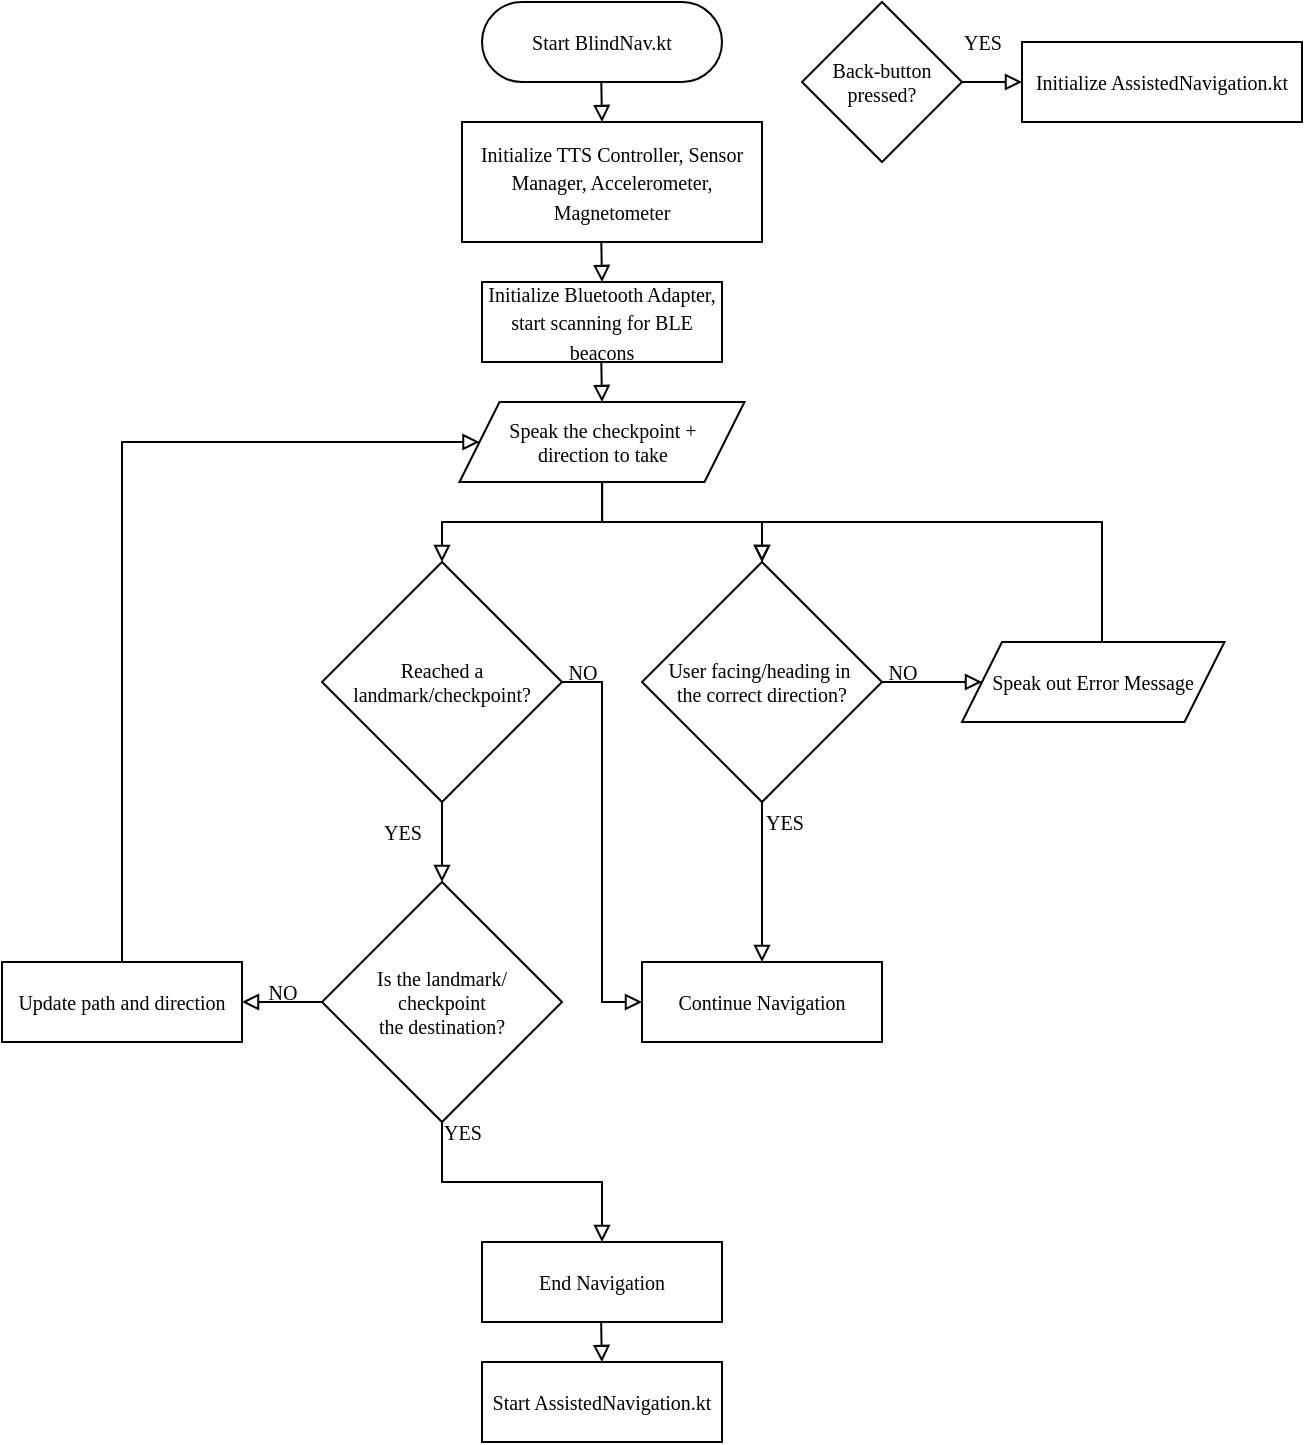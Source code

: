 <mxfile version="20.8.3" type="device"><diagram id="C5RBs43oDa-KdzZeNtuy" name="Page-1"><mxGraphModel dx="628" dy="618" grid="1" gridSize="10" guides="1" tooltips="1" connect="1" arrows="1" fold="1" page="1" pageScale="1" pageWidth="827" pageHeight="1169" math="0" shadow="0"><root><mxCell id="WIyWlLk6GJQsqaUBKTNV-0"/><mxCell id="WIyWlLk6GJQsqaUBKTNV-1" parent="WIyWlLk6GJQsqaUBKTNV-0"/><mxCell id="q4UdT9tsgyTZ3_1nQJ-w-0" value="&lt;font size=&quot;1&quot; face=&quot;Times New Roman&quot;&gt;Start BlindNav.kt&lt;/font&gt;" style="rounded=1;whiteSpace=wrap;html=1;fontSize=12;glass=0;strokeWidth=1;shadow=0;arcSize=50;" vertex="1" parent="WIyWlLk6GJQsqaUBKTNV-1"><mxGeometry x="360" y="160" width="120" height="40" as="geometry"/></mxCell><mxCell id="q4UdT9tsgyTZ3_1nQJ-w-1" value="&lt;span style=&quot;border-color: var(--border-color);&quot;&gt;&lt;font style=&quot;font-size: 10px;&quot;&gt;Initialize TTS Controller, Sensor Manager, Accelerometer, Magnetometer&lt;/font&gt;&lt;/span&gt;" style="rounded=0;whiteSpace=wrap;html=1;fontFamily=Times New Roman;fontSize=12;" vertex="1" parent="WIyWlLk6GJQsqaUBKTNV-1"><mxGeometry x="350" y="220" width="150" height="60" as="geometry"/></mxCell><mxCell id="q4UdT9tsgyTZ3_1nQJ-w-13" value="&lt;span style=&quot;border-color: var(--border-color);&quot;&gt;&lt;font style=&quot;font-size: 10px;&quot;&gt;Initialize AssistedNavigation.kt&lt;/font&gt;&lt;/span&gt;" style="rounded=0;whiteSpace=wrap;html=1;fontFamily=Times New Roman;fontSize=12;" vertex="1" parent="WIyWlLk6GJQsqaUBKTNV-1"><mxGeometry x="630" y="180" width="140" height="40" as="geometry"/></mxCell><mxCell id="q4UdT9tsgyTZ3_1nQJ-w-22" value="NO" style="text;html=1;align=center;verticalAlign=middle;resizable=0;points=[];autosize=1;strokeColor=none;fillColor=none;fontSize=10;fontFamily=Times New Roman;" vertex="1" parent="WIyWlLk6GJQsqaUBKTNV-1"><mxGeometry x="390" y="480" width="40" height="30" as="geometry"/></mxCell><mxCell id="q4UdT9tsgyTZ3_1nQJ-w-26" value="YES" style="text;html=1;align=center;verticalAlign=middle;resizable=0;points=[];autosize=1;strokeColor=none;fillColor=none;fontSize=10;fontFamily=Times New Roman;" vertex="1" parent="WIyWlLk6GJQsqaUBKTNV-1"><mxGeometry x="590" y="165" width="40" height="30" as="geometry"/></mxCell><mxCell id="q4UdT9tsgyTZ3_1nQJ-w-42" value="" style="edgeStyle=orthogonalEdgeStyle;rounded=0;orthogonalLoop=1;jettySize=auto;html=1;fontFamily=Times New Roman;fontSize=10;endArrow=block;endFill=0;" edge="1" parent="WIyWlLk6GJQsqaUBKTNV-1" source="q4UdT9tsgyTZ3_1nQJ-w-27" target="q4UdT9tsgyTZ3_1nQJ-w-13"><mxGeometry relative="1" as="geometry"/></mxCell><mxCell id="q4UdT9tsgyTZ3_1nQJ-w-27" value="Back-button pressed?" style="rhombus;whiteSpace=wrap;html=1;fontFamily=Times New Roman;fontSize=10;" vertex="1" parent="WIyWlLk6GJQsqaUBKTNV-1"><mxGeometry x="520" y="160" width="80" height="80" as="geometry"/></mxCell><mxCell id="q4UdT9tsgyTZ3_1nQJ-w-97" style="edgeStyle=orthogonalEdgeStyle;rounded=0;sketch=0;orthogonalLoop=1;jettySize=auto;html=1;fontFamily=Times New Roman;fontSize=10;endArrow=block;endFill=0;" edge="1" parent="WIyWlLk6GJQsqaUBKTNV-1" source="q4UdT9tsgyTZ3_1nQJ-w-28" target="q4UdT9tsgyTZ3_1nQJ-w-38"><mxGeometry relative="1" as="geometry"/></mxCell><mxCell id="q4UdT9tsgyTZ3_1nQJ-w-98" style="edgeStyle=orthogonalEdgeStyle;rounded=0;sketch=0;orthogonalLoop=1;jettySize=auto;html=1;entryX=0;entryY=0.5;entryDx=0;entryDy=0;fontFamily=Times New Roman;fontSize=10;endArrow=block;endFill=0;" edge="1" parent="WIyWlLk6GJQsqaUBKTNV-1" source="q4UdT9tsgyTZ3_1nQJ-w-28" target="q4UdT9tsgyTZ3_1nQJ-w-29"><mxGeometry relative="1" as="geometry"/></mxCell><mxCell id="q4UdT9tsgyTZ3_1nQJ-w-28" value="User facing/heading in&amp;nbsp;&lt;br&gt;the correct direction?" style="rhombus;whiteSpace=wrap;html=1;fontFamily=Times New Roman;fontSize=10;" vertex="1" parent="WIyWlLk6GJQsqaUBKTNV-1"><mxGeometry x="440" y="440" width="120" height="120" as="geometry"/></mxCell><mxCell id="q4UdT9tsgyTZ3_1nQJ-w-101" style="edgeStyle=orthogonalEdgeStyle;rounded=0;sketch=0;orthogonalLoop=1;jettySize=auto;html=1;entryX=0.5;entryY=0;entryDx=0;entryDy=0;fontFamily=Times New Roman;fontSize=10;endArrow=block;endFill=0;" edge="1" parent="WIyWlLk6GJQsqaUBKTNV-1" source="q4UdT9tsgyTZ3_1nQJ-w-29" target="q4UdT9tsgyTZ3_1nQJ-w-28"><mxGeometry relative="1" as="geometry"><Array as="points"><mxPoint x="670" y="420"/><mxPoint x="500" y="420"/></Array></mxGeometry></mxCell><mxCell id="q4UdT9tsgyTZ3_1nQJ-w-29" value="Speak out Error Message" style="shape=parallelogram;perimeter=parallelogramPerimeter;whiteSpace=wrap;html=1;fixedSize=1;fontFamily=Times New Roman;fontSize=10;" vertex="1" parent="WIyWlLk6GJQsqaUBKTNV-1"><mxGeometry x="600" y="480" width="131.25" height="40" as="geometry"/></mxCell><mxCell id="q4UdT9tsgyTZ3_1nQJ-w-88" style="edgeStyle=orthogonalEdgeStyle;rounded=0;sketch=0;orthogonalLoop=1;jettySize=auto;html=1;entryX=0.5;entryY=0;entryDx=0;entryDy=0;fontFamily=Times New Roman;fontSize=10;endArrow=block;endFill=0;" edge="1" parent="WIyWlLk6GJQsqaUBKTNV-1" source="q4UdT9tsgyTZ3_1nQJ-w-30" target="q4UdT9tsgyTZ3_1nQJ-w-41"><mxGeometry relative="1" as="geometry"/></mxCell><mxCell id="q4UdT9tsgyTZ3_1nQJ-w-89" style="edgeStyle=orthogonalEdgeStyle;rounded=0;sketch=0;orthogonalLoop=1;jettySize=auto;html=1;fontFamily=Times New Roman;fontSize=10;endArrow=block;endFill=0;" edge="1" parent="WIyWlLk6GJQsqaUBKTNV-1" source="q4UdT9tsgyTZ3_1nQJ-w-30" target="q4UdT9tsgyTZ3_1nQJ-w-28"><mxGeometry relative="1" as="geometry"/></mxCell><mxCell id="q4UdT9tsgyTZ3_1nQJ-w-30" value="Speak the checkpoint + &lt;br&gt;direction to take" style="shape=parallelogram;perimeter=parallelogramPerimeter;whiteSpace=wrap;html=1;fixedSize=1;fontFamily=Times New Roman;fontSize=10;" vertex="1" parent="WIyWlLk6GJQsqaUBKTNV-1"><mxGeometry x="348.75" y="360" width="142.5" height="40" as="geometry"/></mxCell><mxCell id="q4UdT9tsgyTZ3_1nQJ-w-34" value="&lt;span style=&quot;border-color: var(--border-color);&quot;&gt;&lt;font style=&quot;font-size: 10px;&quot;&gt;Initialize Bluetooth Adapter, start scanning for BLE beacons&lt;/font&gt;&lt;/span&gt;" style="rounded=0;whiteSpace=wrap;html=1;fontFamily=Times New Roman;fontSize=12;" vertex="1" parent="WIyWlLk6GJQsqaUBKTNV-1"><mxGeometry x="360" y="300" width="120" height="40" as="geometry"/></mxCell><mxCell id="q4UdT9tsgyTZ3_1nQJ-w-35" value="&lt;span style=&quot;border-color: var(--border-color);&quot;&gt;&lt;font style=&quot;font-size: 10px;&quot;&gt;End Navigation&lt;/font&gt;&lt;/span&gt;" style="rounded=0;whiteSpace=wrap;html=1;fontFamily=Times New Roman;fontSize=12;" vertex="1" parent="WIyWlLk6GJQsqaUBKTNV-1"><mxGeometry x="360" y="780" width="120" height="40" as="geometry"/></mxCell><mxCell id="q4UdT9tsgyTZ3_1nQJ-w-36" value="&lt;span style=&quot;border-color: var(--border-color);&quot;&gt;&lt;font style=&quot;font-size: 10px;&quot;&gt;Start AssistedNavigation.kt&lt;/font&gt;&lt;/span&gt;" style="rounded=0;whiteSpace=wrap;html=1;fontFamily=Times New Roman;fontSize=12;" vertex="1" parent="WIyWlLk6GJQsqaUBKTNV-1"><mxGeometry x="360" y="840" width="120" height="40" as="geometry"/></mxCell><mxCell id="q4UdT9tsgyTZ3_1nQJ-w-38" value="&lt;span style=&quot;border-color: var(--border-color);&quot;&gt;&lt;font style=&quot;font-size: 10px;&quot;&gt;Continue Navigation&lt;/font&gt;&lt;/span&gt;" style="rounded=0;whiteSpace=wrap;html=1;fontFamily=Times New Roman;fontSize=12;" vertex="1" parent="WIyWlLk6GJQsqaUBKTNV-1"><mxGeometry x="440" y="640" width="120" height="40" as="geometry"/></mxCell><mxCell id="q4UdT9tsgyTZ3_1nQJ-w-90" style="edgeStyle=orthogonalEdgeStyle;rounded=0;sketch=0;orthogonalLoop=1;jettySize=auto;html=1;exitX=0.5;exitY=1;exitDx=0;exitDy=0;entryX=0.5;entryY=0;entryDx=0;entryDy=0;fontFamily=Times New Roman;fontSize=10;endArrow=block;endFill=0;" edge="1" parent="WIyWlLk6GJQsqaUBKTNV-1" source="q4UdT9tsgyTZ3_1nQJ-w-41" target="q4UdT9tsgyTZ3_1nQJ-w-81"><mxGeometry relative="1" as="geometry"/></mxCell><mxCell id="q4UdT9tsgyTZ3_1nQJ-w-91" style="edgeStyle=orthogonalEdgeStyle;rounded=0;sketch=0;orthogonalLoop=1;jettySize=auto;html=1;entryX=0;entryY=0.5;entryDx=0;entryDy=0;fontFamily=Times New Roman;fontSize=10;endArrow=block;endFill=0;" edge="1" parent="WIyWlLk6GJQsqaUBKTNV-1" source="q4UdT9tsgyTZ3_1nQJ-w-41" target="q4UdT9tsgyTZ3_1nQJ-w-38"><mxGeometry relative="1" as="geometry"/></mxCell><mxCell id="q4UdT9tsgyTZ3_1nQJ-w-41" value="Reached a landmark/checkpoint?" style="rhombus;whiteSpace=wrap;html=1;fontFamily=Times New Roman;fontSize=10;" vertex="1" parent="WIyWlLk6GJQsqaUBKTNV-1"><mxGeometry x="280" y="440" width="120" height="120" as="geometry"/></mxCell><mxCell id="q4UdT9tsgyTZ3_1nQJ-w-47" value="" style="endArrow=block;html=1;rounded=0;sketch=0;fontFamily=Times New Roman;fontSize=10;endFill=0;" edge="1" parent="WIyWlLk6GJQsqaUBKTNV-1"><mxGeometry width="50" height="50" relative="1" as="geometry"><mxPoint x="419.66" y="200" as="sourcePoint"/><mxPoint x="420" y="220" as="targetPoint"/></mxGeometry></mxCell><mxCell id="q4UdT9tsgyTZ3_1nQJ-w-48" value="" style="endArrow=block;html=1;rounded=0;sketch=0;fontFamily=Times New Roman;fontSize=10;endFill=0;" edge="1" parent="WIyWlLk6GJQsqaUBKTNV-1"><mxGeometry width="50" height="50" relative="1" as="geometry"><mxPoint x="419.66" y="280" as="sourcePoint"/><mxPoint x="420" y="300" as="targetPoint"/></mxGeometry></mxCell><mxCell id="q4UdT9tsgyTZ3_1nQJ-w-49" value="" style="endArrow=block;html=1;rounded=0;sketch=0;fontFamily=Times New Roman;fontSize=10;endFill=0;" edge="1" parent="WIyWlLk6GJQsqaUBKTNV-1"><mxGeometry width="50" height="50" relative="1" as="geometry"><mxPoint x="419.66" y="340" as="sourcePoint"/><mxPoint x="420" y="360" as="targetPoint"/></mxGeometry></mxCell><mxCell id="q4UdT9tsgyTZ3_1nQJ-w-62" value="" style="endArrow=block;html=1;rounded=0;sketch=0;fontFamily=Times New Roman;fontSize=10;endFill=0;" edge="1" parent="WIyWlLk6GJQsqaUBKTNV-1"><mxGeometry width="50" height="50" relative="1" as="geometry"><mxPoint x="419.58" y="820" as="sourcePoint"/><mxPoint x="419.92" y="840" as="targetPoint"/></mxGeometry></mxCell><mxCell id="q4UdT9tsgyTZ3_1nQJ-w-74" value="YES" style="text;html=1;align=center;verticalAlign=middle;resizable=0;points=[];autosize=1;strokeColor=none;fillColor=none;fontSize=10;fontFamily=Times New Roman;" vertex="1" parent="WIyWlLk6GJQsqaUBKTNV-1"><mxGeometry x="300" y="560" width="40" height="30" as="geometry"/></mxCell><mxCell id="q4UdT9tsgyTZ3_1nQJ-w-77" value="NO" style="text;html=1;align=center;verticalAlign=middle;resizable=0;points=[];autosize=1;strokeColor=none;fillColor=none;fontSize=10;fontFamily=Times New Roman;" vertex="1" parent="WIyWlLk6GJQsqaUBKTNV-1"><mxGeometry x="240" y="640" width="40" height="30" as="geometry"/></mxCell><mxCell id="q4UdT9tsgyTZ3_1nQJ-w-79" value="YES" style="text;html=1;align=center;verticalAlign=middle;resizable=0;points=[];autosize=1;strokeColor=none;fillColor=none;fontSize=10;fontFamily=Times New Roman;" vertex="1" parent="WIyWlLk6GJQsqaUBKTNV-1"><mxGeometry x="330" y="710" width="40" height="30" as="geometry"/></mxCell><mxCell id="q4UdT9tsgyTZ3_1nQJ-w-93" style="edgeStyle=orthogonalEdgeStyle;rounded=0;sketch=0;orthogonalLoop=1;jettySize=auto;html=1;exitX=0.5;exitY=1;exitDx=0;exitDy=0;entryX=0.5;entryY=0;entryDx=0;entryDy=0;fontFamily=Times New Roman;fontSize=10;endArrow=block;endFill=0;" edge="1" parent="WIyWlLk6GJQsqaUBKTNV-1" source="q4UdT9tsgyTZ3_1nQJ-w-81" target="q4UdT9tsgyTZ3_1nQJ-w-35"><mxGeometry relative="1" as="geometry"/></mxCell><mxCell id="q4UdT9tsgyTZ3_1nQJ-w-95" style="edgeStyle=orthogonalEdgeStyle;rounded=0;sketch=0;orthogonalLoop=1;jettySize=auto;html=1;entryX=1;entryY=0.5;entryDx=0;entryDy=0;fontFamily=Times New Roman;fontSize=10;endArrow=block;endFill=0;" edge="1" parent="WIyWlLk6GJQsqaUBKTNV-1" source="q4UdT9tsgyTZ3_1nQJ-w-81" target="q4UdT9tsgyTZ3_1nQJ-w-94"><mxGeometry relative="1" as="geometry"/></mxCell><mxCell id="q4UdT9tsgyTZ3_1nQJ-w-81" value="Is the landmark/&lt;br&gt;checkpoint &lt;br&gt;the destination?" style="rhombus;whiteSpace=wrap;html=1;fontFamily=Times New Roman;fontSize=10;" vertex="1" parent="WIyWlLk6GJQsqaUBKTNV-1"><mxGeometry x="280" y="600" width="120" height="120" as="geometry"/></mxCell><mxCell id="q4UdT9tsgyTZ3_1nQJ-w-84" value="YES" style="text;html=1;align=center;verticalAlign=middle;resizable=0;points=[];autosize=1;strokeColor=none;fillColor=none;fontSize=10;fontFamily=Times New Roman;" vertex="1" parent="WIyWlLk6GJQsqaUBKTNV-1"><mxGeometry x="491.25" y="555" width="40" height="30" as="geometry"/></mxCell><mxCell id="q4UdT9tsgyTZ3_1nQJ-w-96" style="edgeStyle=orthogonalEdgeStyle;rounded=0;sketch=0;orthogonalLoop=1;jettySize=auto;html=1;entryX=0;entryY=0.5;entryDx=0;entryDy=0;fontFamily=Times New Roman;fontSize=10;endArrow=block;endFill=0;" edge="1" parent="WIyWlLk6GJQsqaUBKTNV-1" source="q4UdT9tsgyTZ3_1nQJ-w-94" target="q4UdT9tsgyTZ3_1nQJ-w-30"><mxGeometry relative="1" as="geometry"><Array as="points"><mxPoint x="180" y="380"/></Array></mxGeometry></mxCell><mxCell id="q4UdT9tsgyTZ3_1nQJ-w-94" value="&lt;span style=&quot;border-color: var(--border-color);&quot;&gt;&lt;font style=&quot;font-size: 10px;&quot;&gt;Update path and direction&lt;/font&gt;&lt;/span&gt;" style="rounded=0;whiteSpace=wrap;html=1;fontFamily=Times New Roman;fontSize=12;" vertex="1" parent="WIyWlLk6GJQsqaUBKTNV-1"><mxGeometry x="120" y="640" width="120" height="40" as="geometry"/></mxCell><mxCell id="q4UdT9tsgyTZ3_1nQJ-w-99" value="NO" style="text;html=1;align=center;verticalAlign=middle;resizable=0;points=[];autosize=1;strokeColor=none;fillColor=none;fontSize=10;fontFamily=Times New Roman;" vertex="1" parent="WIyWlLk6GJQsqaUBKTNV-1"><mxGeometry x="550" y="480" width="40" height="30" as="geometry"/></mxCell></root></mxGraphModel></diagram></mxfile>